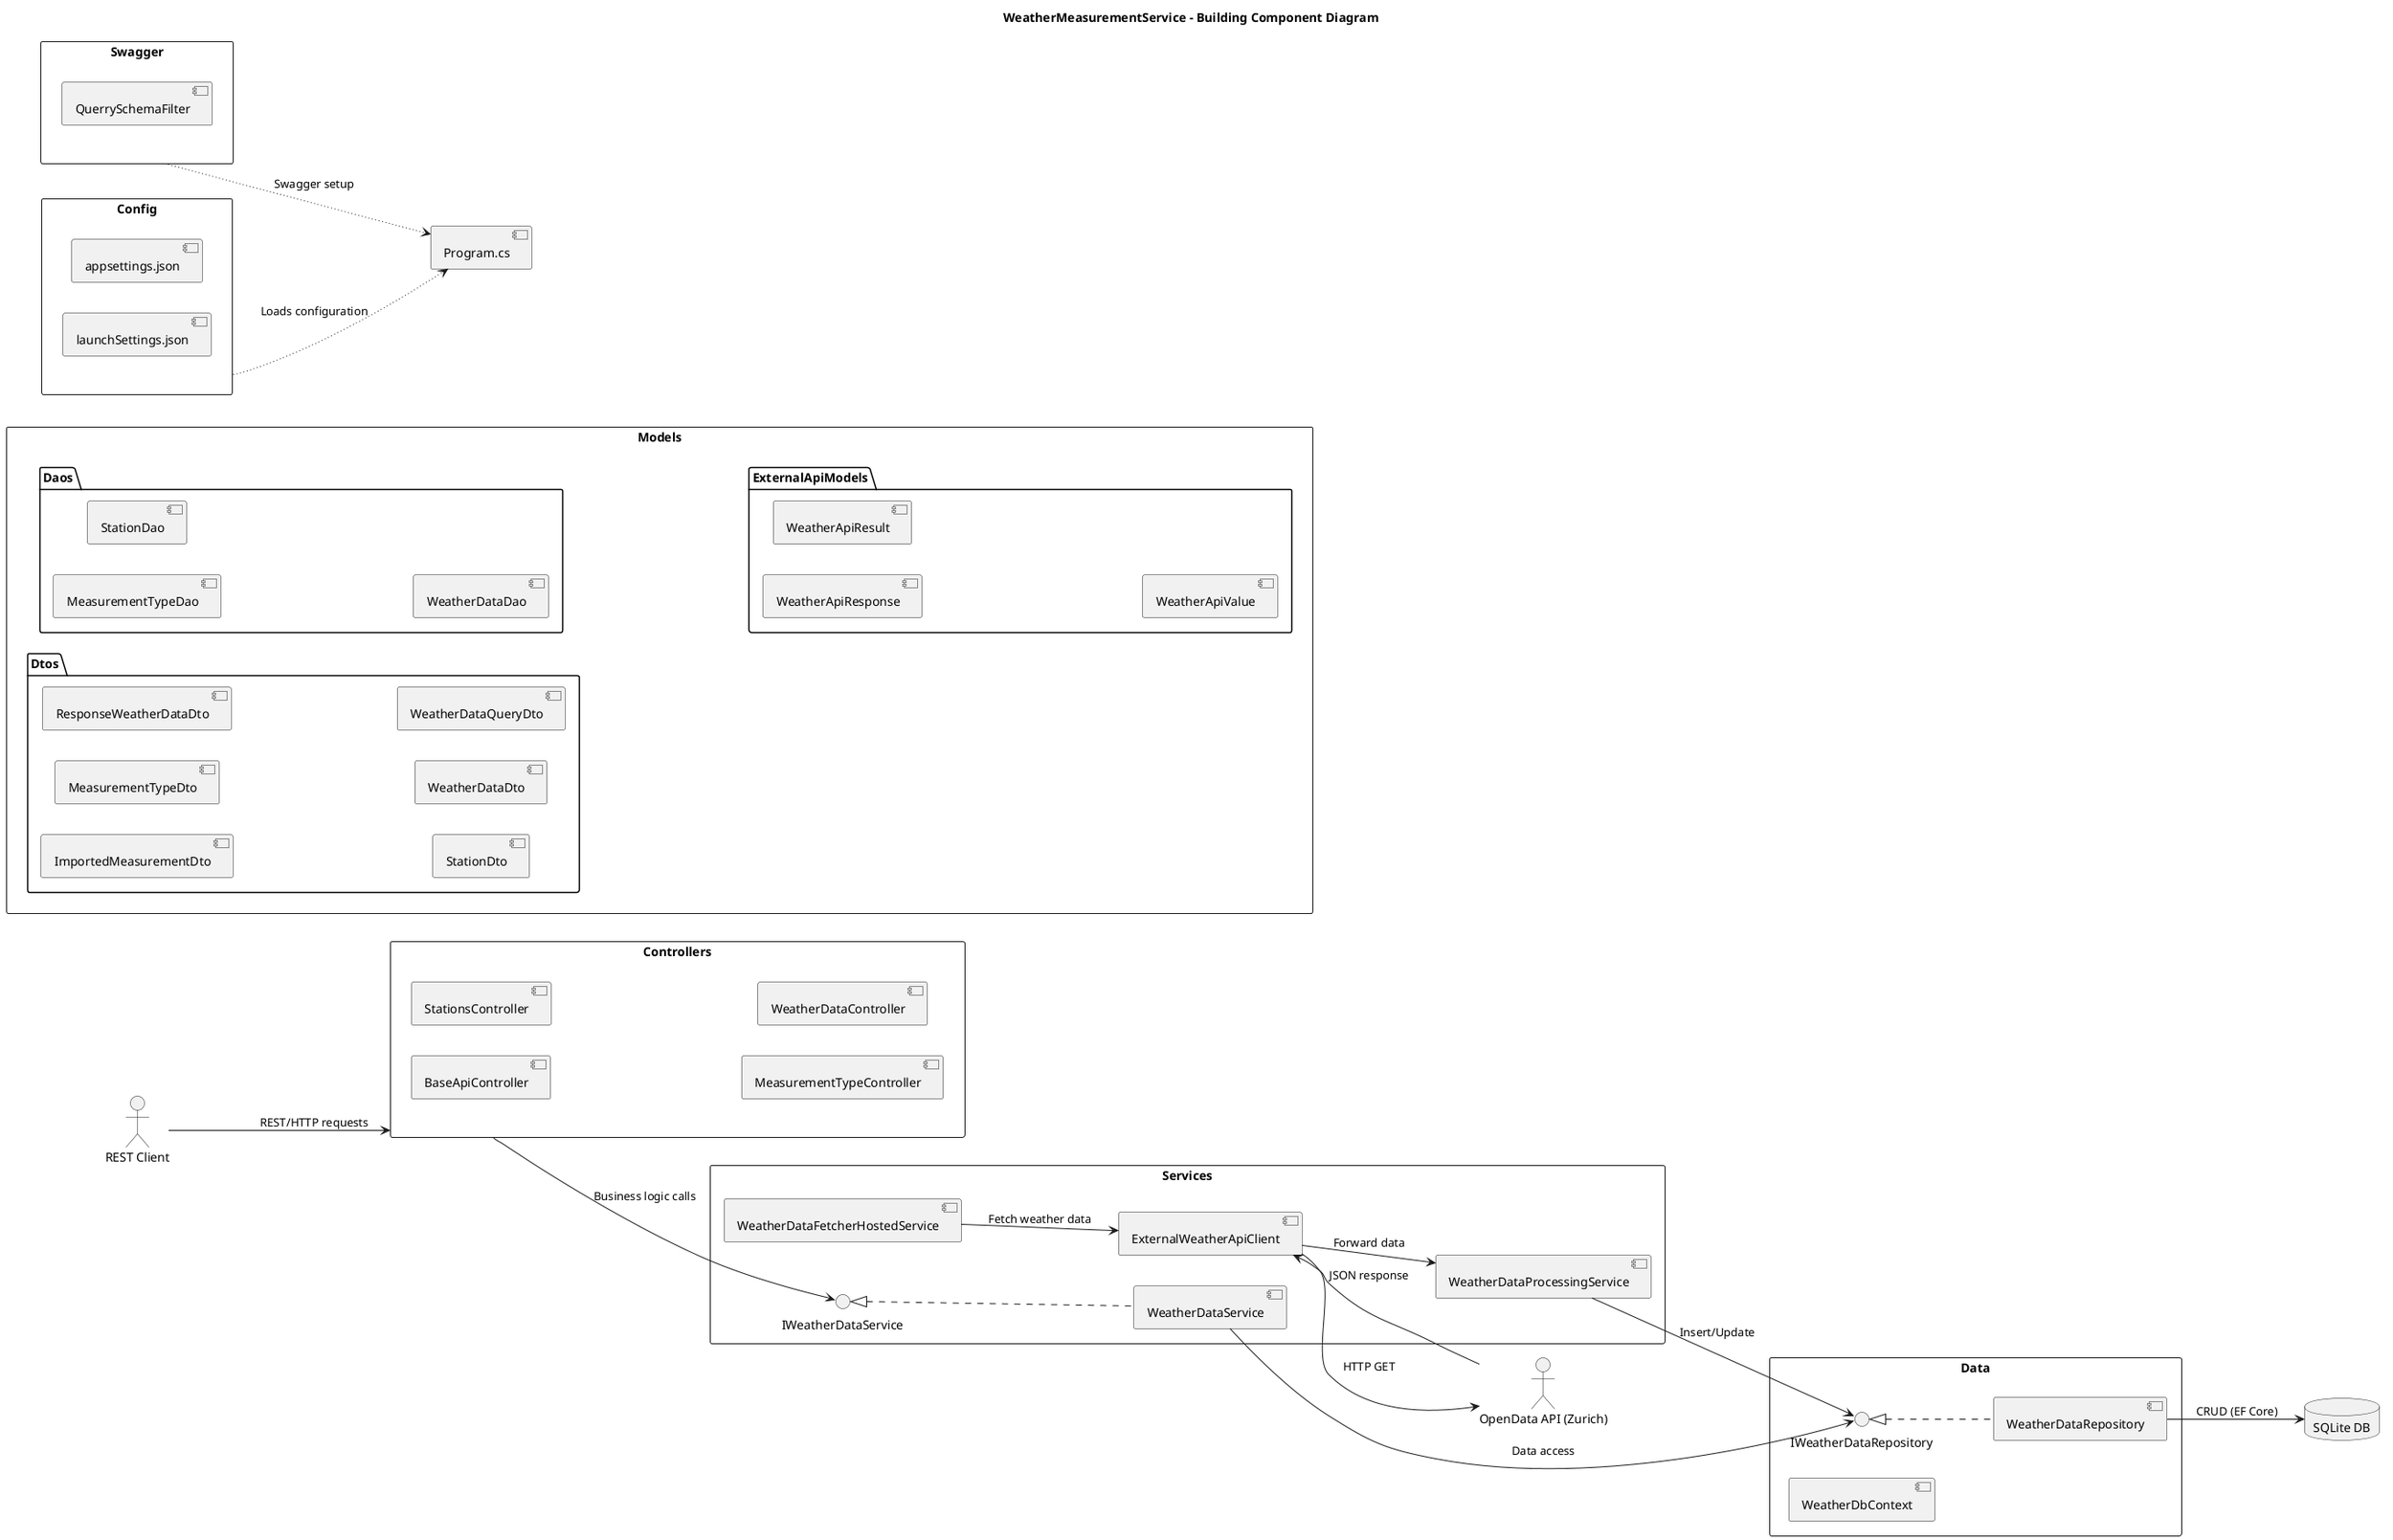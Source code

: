 @startuml
left to right direction
title WeatherMeasurementService – Building Component Diagram

actor "REST Client" as Client
actor "OpenData API (Zurich)" as ExternalApi
database "SQLite DB" as DB

rectangle "Controllers" as Controllers {
  component "BaseApiController"
  component "StationsController"
  component "MeasurementTypeController"
  component "WeatherDataController"
}

rectangle "Services" as Services {
  interface "IWeatherDataService" as IWDService
  component "WeatherDataService" as WDService
  
  component "ExternalWeatherApiClient"
  component "WeatherDataFetcherHostedService"
  component "WeatherDataProcessingService"
}

rectangle "Data" as DataLayer {
  interface "IWeatherDataRepository" as IWDataRepo
  component "WeatherDataRepository" as WDRepository
  component "WeatherDbContext"
}

rectangle "Models" as Models {
  folder "Daos" {
    component "MeasurementTypeDao"
    component "StationDao"
    component "WeatherDataDao"
  }
  folder "Dtos" {
    component "ImportedMeasurementDto"
    component "MeasurementTypeDto"
    component "ResponseWeatherDataDto"
    component "StationDto"
    component "WeatherDataDto"
    component "WeatherDataQueryDto"
  }
  folder "ExternalApiModels" {
    component "WeatherApiResponse"
    component "WeatherApiResult"
    component "WeatherApiValue"
  }
}

rectangle "Swagger" as Swagger {
  component "QuerrySchemaFilter"
}

rectangle "Config" as Config {
  component "appsettings.json"
  component "launchSettings.json"
}

component "Program.cs" as Program

'--- Interface Realizations ---
IWDService <|.. WDService
IWDataRepo <|.. WDRepository

'--- Main Connections ---
Client --> Controllers: REST/HTTP requests
Controllers --> IWDService: Business logic calls
WDService --> IWDataRepo: Data access
WDRepository --> DB: CRUD (EF Core)

WeatherDataFetcherHostedService --> ExternalWeatherApiClient: Fetch weather data
ExternalWeatherApiClient --> ExternalApi: HTTP GET
ExternalApi --> ExternalWeatherApiClient: JSON response
ExternalWeatherApiClient --> WeatherDataProcessingService: Forward data
WeatherDataProcessingService --> IWDataRepo: Insert/Update

Config -[dotted]-> Program: Loads configuration
Swagger -[dotted]-> Program: Swagger setup
@enduml
